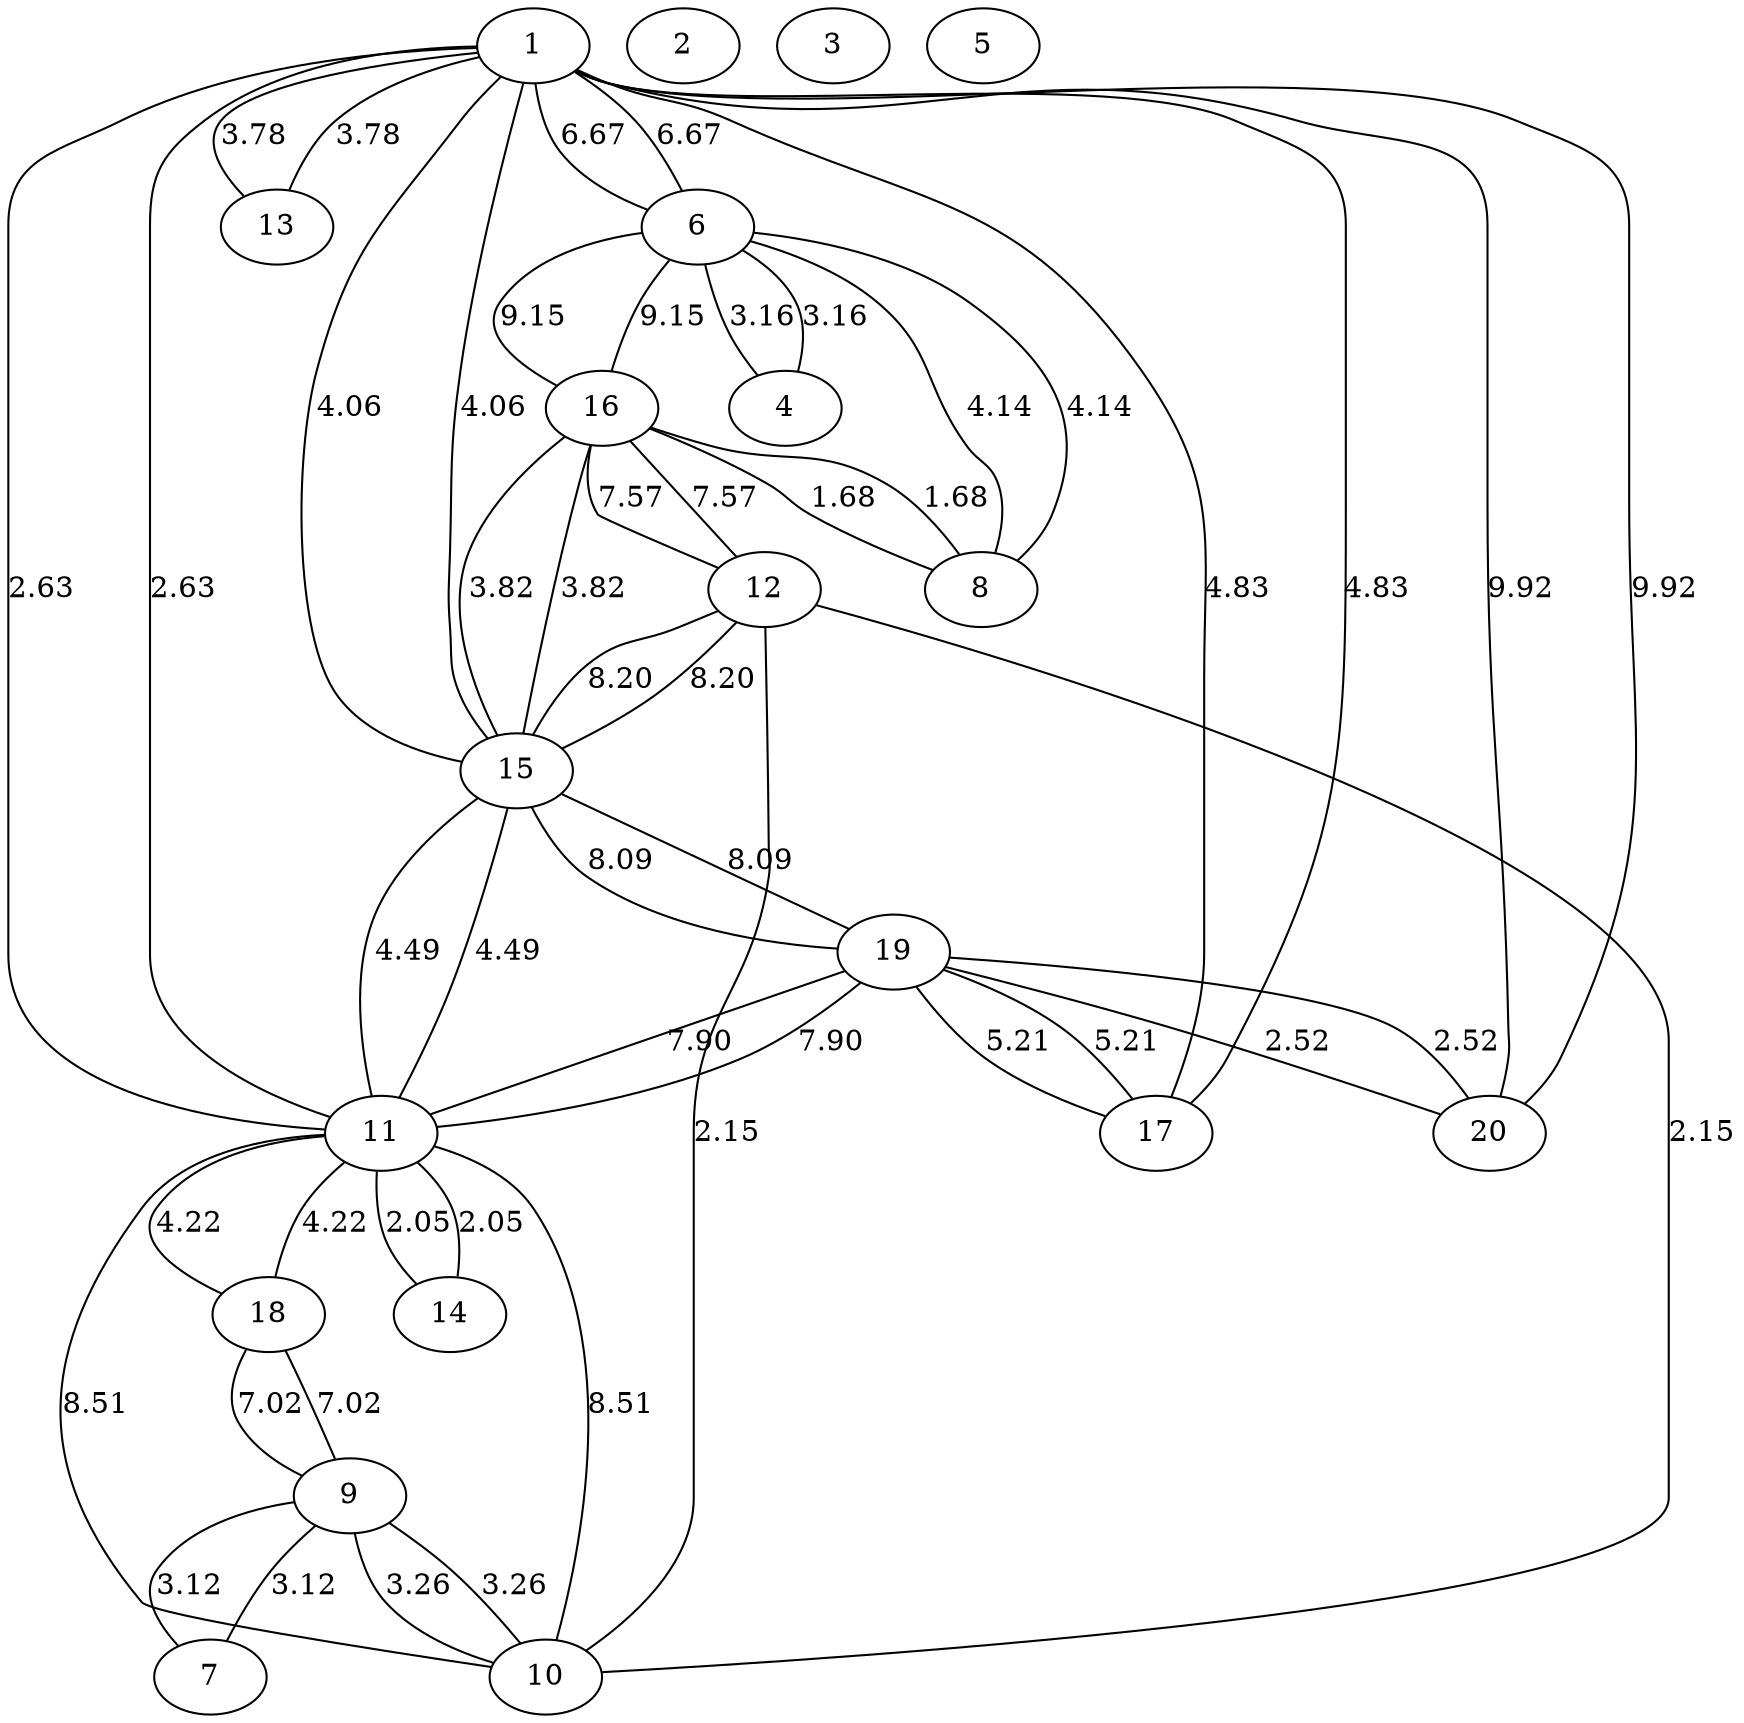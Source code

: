 graph sample {
1 -- 6 [label=6.67];
6 -- 1 [label=6.67];
1 -- 11 [label=2.63];
11 -- 1 [label=2.63];
1 -- 13 [label=3.78];
13 -- 1 [label=3.78];
1 -- 15 [label=4.06];
15 -- 1 [label=4.06];
1 -- 17 [label=4.83];
17 -- 1 [label=4.83];
1 -- 20 [label=9.92];
20 -- 1 [label=9.92];
4 -- 6 [label=3.16];
6 -- 4 [label=3.16];
6 -- 8 [label=4.14];
8 -- 6 [label=4.14];
6 -- 16 [label=9.15];
16 -- 6 [label=9.15];
7 -- 9 [label=3.12];
9 -- 7 [label=3.12];
8 -- 16 [label=1.68];
16 -- 8 [label=1.68];
9 -- 10 [label=3.26];
10 -- 9 [label=3.26];
9 -- 18 [label=7.02];
18 -- 9 [label=7.02];
10 -- 11 [label=8.51];
11 -- 10 [label=8.51];
10 -- 12 [label=2.15];
12 -- 10 [label=2.15];
11 -- 14 [label=2.05];
14 -- 11 [label=2.05];
11 -- 15 [label=4.49];
15 -- 11 [label=4.49];
11 -- 18 [label=4.22];
18 -- 11 [label=4.22];
11 -- 19 [label=7.90];
19 -- 11 [label=7.90];
12 -- 15 [label=8.20];
15 -- 12 [label=8.20];
12 -- 16 [label=7.57];
16 -- 12 [label=7.57];
15 -- 16 [label=3.82];
16 -- 15 [label=3.82];
15 -- 19 [label=8.09];
19 -- 15 [label=8.09];
17 -- 19 [label=5.21];
19 -- 17 [label=5.21];
19 -- 20 [label=2.52];
20 -- 19 [label=2.52];
2;
3;
5;
}